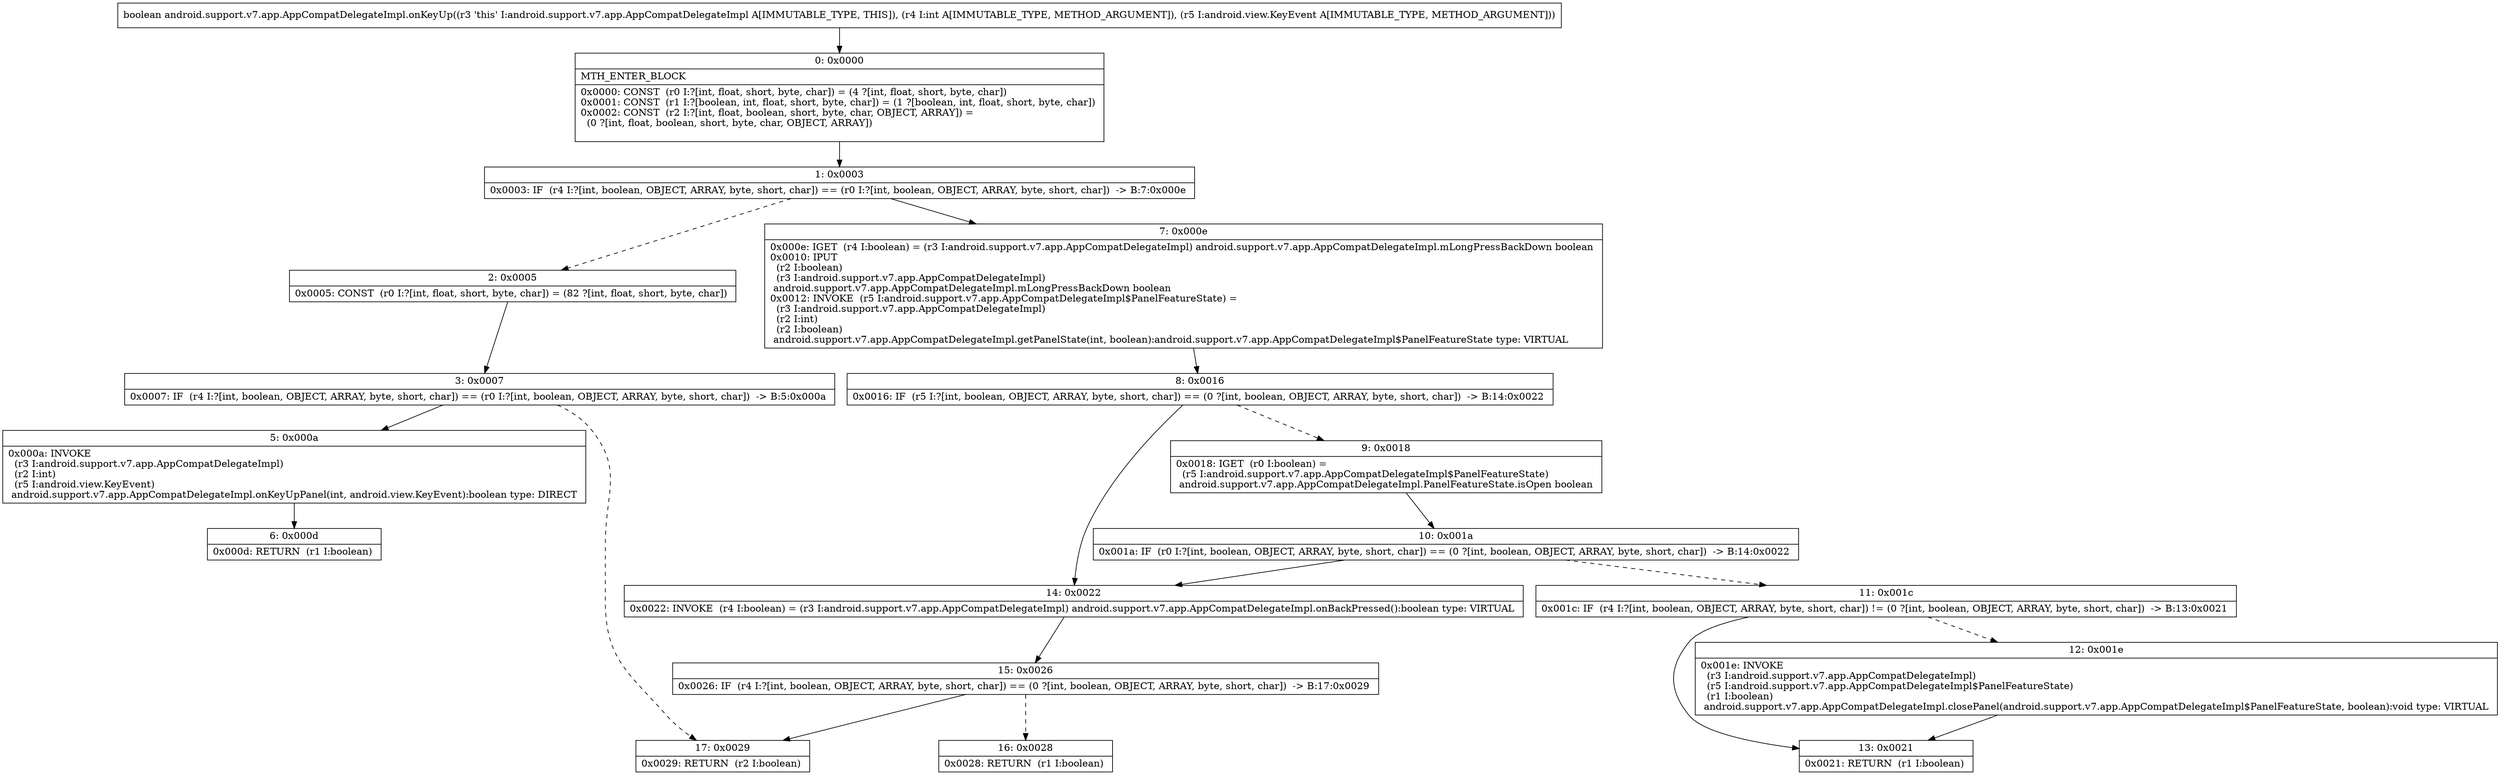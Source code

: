 digraph "CFG forandroid.support.v7.app.AppCompatDelegateImpl.onKeyUp(ILandroid\/view\/KeyEvent;)Z" {
Node_0 [shape=record,label="{0\:\ 0x0000|MTH_ENTER_BLOCK\l|0x0000: CONST  (r0 I:?[int, float, short, byte, char]) = (4 ?[int, float, short, byte, char]) \l0x0001: CONST  (r1 I:?[boolean, int, float, short, byte, char]) = (1 ?[boolean, int, float, short, byte, char]) \l0x0002: CONST  (r2 I:?[int, float, boolean, short, byte, char, OBJECT, ARRAY]) = \l  (0 ?[int, float, boolean, short, byte, char, OBJECT, ARRAY])\l \l}"];
Node_1 [shape=record,label="{1\:\ 0x0003|0x0003: IF  (r4 I:?[int, boolean, OBJECT, ARRAY, byte, short, char]) == (r0 I:?[int, boolean, OBJECT, ARRAY, byte, short, char])  \-\> B:7:0x000e \l}"];
Node_2 [shape=record,label="{2\:\ 0x0005|0x0005: CONST  (r0 I:?[int, float, short, byte, char]) = (82 ?[int, float, short, byte, char]) \l}"];
Node_3 [shape=record,label="{3\:\ 0x0007|0x0007: IF  (r4 I:?[int, boolean, OBJECT, ARRAY, byte, short, char]) == (r0 I:?[int, boolean, OBJECT, ARRAY, byte, short, char])  \-\> B:5:0x000a \l}"];
Node_5 [shape=record,label="{5\:\ 0x000a|0x000a: INVOKE  \l  (r3 I:android.support.v7.app.AppCompatDelegateImpl)\l  (r2 I:int)\l  (r5 I:android.view.KeyEvent)\l android.support.v7.app.AppCompatDelegateImpl.onKeyUpPanel(int, android.view.KeyEvent):boolean type: DIRECT \l}"];
Node_6 [shape=record,label="{6\:\ 0x000d|0x000d: RETURN  (r1 I:boolean) \l}"];
Node_7 [shape=record,label="{7\:\ 0x000e|0x000e: IGET  (r4 I:boolean) = (r3 I:android.support.v7.app.AppCompatDelegateImpl) android.support.v7.app.AppCompatDelegateImpl.mLongPressBackDown boolean \l0x0010: IPUT  \l  (r2 I:boolean)\l  (r3 I:android.support.v7.app.AppCompatDelegateImpl)\l android.support.v7.app.AppCompatDelegateImpl.mLongPressBackDown boolean \l0x0012: INVOKE  (r5 I:android.support.v7.app.AppCompatDelegateImpl$PanelFeatureState) = \l  (r3 I:android.support.v7.app.AppCompatDelegateImpl)\l  (r2 I:int)\l  (r2 I:boolean)\l android.support.v7.app.AppCompatDelegateImpl.getPanelState(int, boolean):android.support.v7.app.AppCompatDelegateImpl$PanelFeatureState type: VIRTUAL \l}"];
Node_8 [shape=record,label="{8\:\ 0x0016|0x0016: IF  (r5 I:?[int, boolean, OBJECT, ARRAY, byte, short, char]) == (0 ?[int, boolean, OBJECT, ARRAY, byte, short, char])  \-\> B:14:0x0022 \l}"];
Node_9 [shape=record,label="{9\:\ 0x0018|0x0018: IGET  (r0 I:boolean) = \l  (r5 I:android.support.v7.app.AppCompatDelegateImpl$PanelFeatureState)\l android.support.v7.app.AppCompatDelegateImpl.PanelFeatureState.isOpen boolean \l}"];
Node_10 [shape=record,label="{10\:\ 0x001a|0x001a: IF  (r0 I:?[int, boolean, OBJECT, ARRAY, byte, short, char]) == (0 ?[int, boolean, OBJECT, ARRAY, byte, short, char])  \-\> B:14:0x0022 \l}"];
Node_11 [shape=record,label="{11\:\ 0x001c|0x001c: IF  (r4 I:?[int, boolean, OBJECT, ARRAY, byte, short, char]) != (0 ?[int, boolean, OBJECT, ARRAY, byte, short, char])  \-\> B:13:0x0021 \l}"];
Node_12 [shape=record,label="{12\:\ 0x001e|0x001e: INVOKE  \l  (r3 I:android.support.v7.app.AppCompatDelegateImpl)\l  (r5 I:android.support.v7.app.AppCompatDelegateImpl$PanelFeatureState)\l  (r1 I:boolean)\l android.support.v7.app.AppCompatDelegateImpl.closePanel(android.support.v7.app.AppCompatDelegateImpl$PanelFeatureState, boolean):void type: VIRTUAL \l}"];
Node_13 [shape=record,label="{13\:\ 0x0021|0x0021: RETURN  (r1 I:boolean) \l}"];
Node_14 [shape=record,label="{14\:\ 0x0022|0x0022: INVOKE  (r4 I:boolean) = (r3 I:android.support.v7.app.AppCompatDelegateImpl) android.support.v7.app.AppCompatDelegateImpl.onBackPressed():boolean type: VIRTUAL \l}"];
Node_15 [shape=record,label="{15\:\ 0x0026|0x0026: IF  (r4 I:?[int, boolean, OBJECT, ARRAY, byte, short, char]) == (0 ?[int, boolean, OBJECT, ARRAY, byte, short, char])  \-\> B:17:0x0029 \l}"];
Node_16 [shape=record,label="{16\:\ 0x0028|0x0028: RETURN  (r1 I:boolean) \l}"];
Node_17 [shape=record,label="{17\:\ 0x0029|0x0029: RETURN  (r2 I:boolean) \l}"];
MethodNode[shape=record,label="{boolean android.support.v7.app.AppCompatDelegateImpl.onKeyUp((r3 'this' I:android.support.v7.app.AppCompatDelegateImpl A[IMMUTABLE_TYPE, THIS]), (r4 I:int A[IMMUTABLE_TYPE, METHOD_ARGUMENT]), (r5 I:android.view.KeyEvent A[IMMUTABLE_TYPE, METHOD_ARGUMENT])) }"];
MethodNode -> Node_0;
Node_0 -> Node_1;
Node_1 -> Node_2[style=dashed];
Node_1 -> Node_7;
Node_2 -> Node_3;
Node_3 -> Node_5;
Node_3 -> Node_17[style=dashed];
Node_5 -> Node_6;
Node_7 -> Node_8;
Node_8 -> Node_9[style=dashed];
Node_8 -> Node_14;
Node_9 -> Node_10;
Node_10 -> Node_11[style=dashed];
Node_10 -> Node_14;
Node_11 -> Node_12[style=dashed];
Node_11 -> Node_13;
Node_12 -> Node_13;
Node_14 -> Node_15;
Node_15 -> Node_16[style=dashed];
Node_15 -> Node_17;
}

